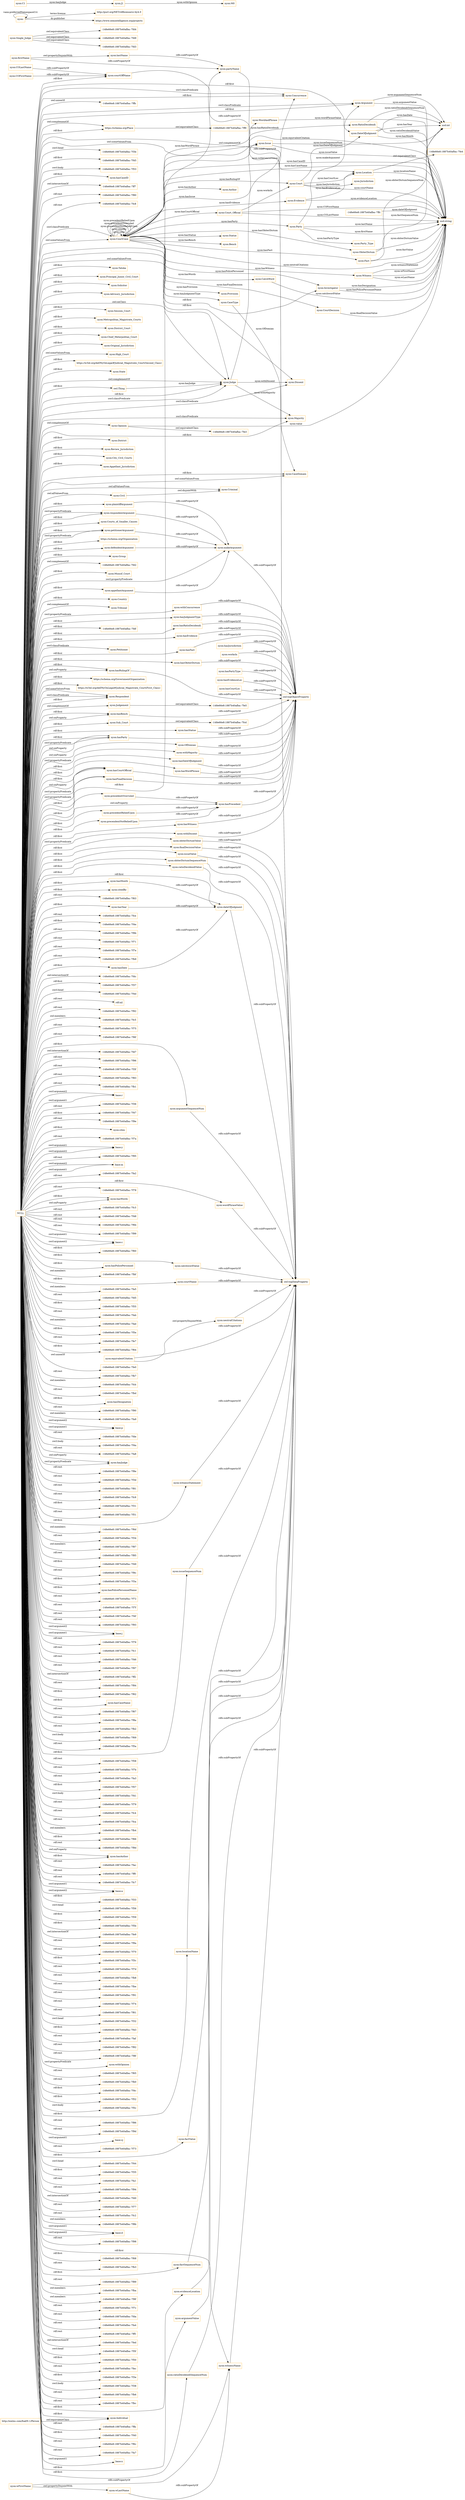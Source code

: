digraph ar2dtool_diagram { 
rankdir=LR;
size="1501"
node [shape = rectangle, color="orange"]; "nyon:Statue" "-148e66e8:1887b40afba:-7ffc" "nyon:Issue" "nyon:Bench" "nyon:Investigator" "nyon:Party" "-148e66e8:1887b40afba:-7fe3" "nyon:Fact" "nyon:Evidence" "https://schema.org/Place" "nyon:Provision" "nyon:Civil" "nyon:Taluka" "nyon:Principal_Junior_Civil_Court" "nyon:Solicitor" "nyon:Advisory_Jurisdiction" "nyon:DateOfJudgment" "nyon:Single_Judge" "nyon:Session_Court" "nyon:Metropolitan_Magistrate_Courts" "nyon:District_Court" "nyon:Chief_Meterpolitan_Court" "nyon:Original_Jurisdiction" "nyon:RatioDecidendi" "nyon:Court_Official" "nyon:ObiterDictum" "-148e66e8:1887b40afba:-7fe4" "http://xmlns.com/foaf/0.1/Person" "nyon:Court" "nyon:High_Court" "https://w3id.org/def/NyOnLegal#Judicial_Magistrate_Court(Second_Class)" "nyon:State" "nyon:Concurrence" "nyon:Witness" "nyon:CourtCase" "nyon:Location" "nyon:District" "nyon:Review_Jurisdiction" "nyon:City_Civil_Courts" "nyon:Appellant_Jurisdiction" "nyon:Individual" "-148e66e8:1887b40afba:-7fd4" "nyon:Opinion" "nyon:Judge" "nyon:Courts_of_Smaller_Causes" "nyon:Judgement" "nyon:Author" "nyon:Jurisdiction" "https://schema.org/Organization" "nyon:Criminal" "nyon:Group" "-148e66e8:1887b40afba:-7fd2" "nyon:Munsif_Court" "nyon:CaseType" "nyon:CatchWord" "nyon:Dissent" "nyon:Party_Type" "nyon:Country" "nyon:CourtDecision" "-148e66e8:1887b40afba:-7fd9" "nyon:Tribunal" "-148e66e8:1887b40afba:-7fcd" "-148e66e8:1887b40afba:-7ff9" "nyon:Majority" "-148e66e8:1887b40afba:-7fdf" "nyon:Argument" "nyon:Petitioner" "nyon:CaseDomain" "nyon:Sub_Court" "https://schema.org/GovernmentOrganization" "-148e66e8:1887b40afba:-7fd3" "https://w3id.org/def/NyOnLegal#Judicial_Magistrate_Court(First_Class)" "nyon:WordAndPhrase" "nyon:Respondent" "-148e66e8:1887b40afba:-7fe5" ; /*classes style*/
	"nyon:hasCourtOfficial" -> "owl:topObjectProperty" [ label = "rdfs:subPropertyOf" ];
	"nyon:catchwordValue" -> "owl:topDataProperty" [ label = "rdfs:subPropertyOf" ];
	"https://schema.org/Place" -> "-148e66e8:1887b40afba:-7ff9" [ label = "owl:equivalentClass" ];
	"nyon:defendentArgument" -> "nyon:makeArgument" [ label = "rdfs:subPropertyOf" ];
	"nyon:equivalentCitation" -> "nyon:neutralCitations" [ label = "owl:propertyDisjointWith" ];
	"nyon:equivalentCitation" -> "owl:topDataProperty" [ label = "rdfs:subPropertyOf" ];
	"nyon:COFirstName" -> "nyon:courtOffName" [ label = "rdfs:subPropertyOf" ];
	"nyon:locationName" -> "owl:topDataProperty" [ label = "rdfs:subPropertyOf" ];
	"nyon:hasFinalDecision" -> "owl:topObjectProperty" [ label = "rdfs:subPropertyOf" ];
	"nyon:hasJurisdiction" -> "owl:topObjectProperty" [ label = "rdfs:subPropertyOf" ];
	"nyon:obiterDictumValue" -> "owl:topDataProperty" [ label = "rdfs:subPropertyOf" ];
	"nyon:hasPrecedent" -> "owl:topObjectProperty" [ label = "rdfs:subPropertyOf" ];
	"nyon:precedentReliedUpon" -> "nyon:hasPrecedent" [ label = "rdfs:subPropertyOf" ];
	"nyon:" -> "http://purl.org/NET/rdflicense/cc-by4.0" [ label = "terms:license" ];
	"nyon:" -> "https://www.semintelligence.org/projects" [ label = "dc:publisher" ];
	"nyon:" -> "nyon:" [ label = "vann:preferredNamespaceUri" ];
	"nyon:makeArgument" -> "owl:topObjectProperty" [ label = "rdfs:subPropertyOf" ];
	"nyon:finalDecisionValue" -> "owl:topDataProperty" [ label = "rdfs:subPropertyOf" ];
	"nyon:hasWitness" -> "owl:topObjectProperty" [ label = "rdfs:subPropertyOf" ];
	"nyon:appellantArgument" -> "nyon:makeArgument" [ label = "rdfs:subPropertyOf" ];
	"nyon:issueSequenceNum" -> "owl:topDataProperty" [ label = "rdfs:subPropertyOf" ];
	"nyon:partyName" -> "owl:topDataProperty" [ label = "rdfs:subPropertyOf" ];
	"nyon:withDissent" -> "owl:topObjectProperty" [ label = "rdfs:subPropertyOf" ];
	"nyon:withConcurrence" -> "owl:topObjectProperty" [ label = "rdfs:subPropertyOf" ];
	"nyon:evidenceLocation" -> "owl:topDataProperty" [ label = "rdfs:subPropertyOf" ];
	"nyon:hasJudgmentType" -> "owl:topObjectProperty" [ label = "rdfs:subPropertyOf" ];
	"nyon:hasRatioDecidendi" -> "owl:topObjectProperty" [ label = "rdfs:subPropertyOf" ];
	"nyon:hasEvidence" -> "owl:topObjectProperty" [ label = "rdfs:subPropertyOf" ];
	"nyon:hasFact" -> "owl:topObjectProperty" [ label = "rdfs:subPropertyOf" ];
	"nyon:witnessName" -> "owl:topDataProperty" [ label = "rdfs:subPropertyOf" ];
	"nyon:lastName" -> "nyon:partyName" [ label = "rdfs:subPropertyOf" ];
	"nyon:issueValue" -> "owl:topDataProperty" [ label = "rdfs:subPropertyOf" ];
	"nyon:obiterDictumSequenceNum" -> "owl:topDataProperty" [ label = "rdfs:subPropertyOf" ];
	"nyon:worksIn" -> "owl:topObjectProperty" [ label = "rdfs:subPropertyOf" ];
	"nyon:respondentArgument" -> "nyon:makeArgument" [ label = "rdfs:subPropertyOf" ];
	"nyon:Single_Judge" -> "-148e66e8:1887b40afba:-7fd3" [ label = "owl:equivalentClass" ];
	"nyon:Single_Judge" -> "-148e66e8:1887b40afba:-7fd9" [ label = "owl:equivalentClass" ];
	"nyon:Single_Judge" -> "-148e66e8:1887b40afba:-7fd4" [ label = "owl:equivalentClass" ];
	"nyon:hasObiterDictum" -> "owl:topObjectProperty" [ label = "rdfs:subPropertyOf" ];
	"nyon:wLastName" -> "nyon:witnessName" [ label = "rdfs:subPropertyOf" ];
	"nyon:hasRulingOf" -> "owl:topObjectProperty" [ label = "rdfs:subPropertyOf" ];
	"nyon:hasPartyType" -> "owl:topObjectProperty" [ label = "rdfs:subPropertyOf" ];
	"nyon:hasDate" -> "nyon:dateOfJudgment" [ label = "rdfs:subPropertyOf" ];
	"nyon:argumentSequenceNum" -> "owl:topDataProperty" [ label = "rdfs:subPropertyOf" ];
	"nyon:neutralCitations" -> "owl:topDataProperty" [ label = "rdfs:subPropertyOf" ];
	"nyon:hasBench" -> "owl:topObjectProperty" [ label = "rdfs:subPropertyOf" ];
	"nyon:factValue" -> "owl:topDataProperty" [ label = "rdfs:subPropertyOf" ];
	"nyon:courtName" -> "owl:topDataProperty" [ label = "rdfs:subPropertyOf" ];
	"nyon:precendentNotReliedUpon" -> "nyon:hasPrecedent" [ label = "rdfs:subPropertyOf" ];
	"NULL" -> "nyon:citedBy" [ label = "rdf:first" ];
	"NULL" -> "-148e66e8:1887b40afba:-7f63" [ label = "rdf:rest" ];
	"NULL" -> "nyon:courtOffName" [ label = "rdf:first" ];
	"NULL" -> "nyon:hasMonth" [ label = "rdf:first" ];
	"NULL" -> "-148e66e8:1887b40afba:-7fce" [ label = "rdf:rest" ];
	"NULL" -> "nyon:Sub_Court" [ label = "rdf:first" ];
	"NULL" -> "-148e66e8:1887b40afba:-7f4e" [ label = "rdf:first" ];
	"NULL" -> "-148e66e8:1887b40afba:-7fd2" [ label = "owl:complementOf" ];
	"NULL" -> "nyon:City_Civil_Courts" [ label = "rdf:first" ];
	"NULL" -> "nyon:State" [ label = "rdf:first" ];
	"NULL" -> "nyon:issueValue" [ label = "rdf:first" ];
	"NULL" -> "-148e66e8:1887b40afba:-7f9b" [ label = "rdf:rest" ];
	"NULL" -> "-148e66e8:1887b40afba:-7f71" [ label = "rdf:rest" ];
	"NULL" -> "-148e66e8:1887b40afba:-7f7e" [ label = "rdf:rest" ];
	"NULL" -> "-148e66e8:1887b40afba:-7fb9" [ label = "rdf:rest" ];
	"NULL" -> "nyon:witnessStatement" [ label = "rdf:first" ];
	"NULL" -> "-148e66e8:1887b40afba:-7fdc" [ label = "owl:intersectionOf" ];
	"NULL" -> "-148e66e8:1887b40afba:-7f37" [ label = "rdf:first" ];
	"NULL" -> "-148e66e8:1887b40afba:-7f4d" [ label = "swrl:head" ];
	"NULL" -> "rdf:nil" [ label = "rdf:rest" ];
	"NULL" -> "nyon:witnessName" [ label = "rdf:first" ];
	"NULL" -> "nyon:partyName" [ label = "rdf:first" ];
	"NULL" -> "nyon:Argument" [ label = "swrl:classPredicate" ];
	"NULL" -> "-148e66e8:1887b40afba:-7f92" [ label = "rdf:rest" ];
	"NULL" -> "nyon:Courts_of_Smaller_Causes" [ label = "rdf:first" ];
	"NULL" -> "-148e66e8:1887b40afba:-7fc5" [ label = "owl:members" ];
	"NULL" -> "nyon:Individual" [ label = "rdf:first" ];
	"NULL" -> "-148e66e8:1887b40afba:-7f75" [ label = "rdf:rest" ];
	"NULL" -> "nyon:Judge" [ label = "rdf:first" ];
	"NULL" -> "-148e66e8:1887b40afba:-7f6f" [ label = "rdf:rest" ];
	"NULL" -> "nyon:Majority" [ label = "rdf:first" ];
	"NULL" -> "nyon:hasStatue" [ label = "rdf:first" ];
	"NULL" -> "-148e66e8:1887b40afba:-7fd7" [ label = "owl:intersectionOf" ];
	"NULL" -> "-148e66e8:1887b40afba:-7f96" [ label = "rdf:rest" ];
	"NULL" -> "-148e66e8:1887b40afba:-7f3f" [ label = "rdf:rest" ];
	"NULL" -> "-148e66e8:1887b40afba:-7f83" [ label = "rdf:rest" ];
	"NULL" -> "nyon:hasPrecedent" [ label = "owl:onProperty" ];
	"NULL" -> "nyon:argumentSequenceNum" [ label = "rdf:first" ];
	"NULL" -> "nyon:Review_Jurisdiction" [ label = "rdf:first" ];
	"NULL" -> "-148e66e8:1887b40afba:-7fb1" [ label = "rdf:rest" ];
	"NULL" -> "base:r" [ label = "swrl:argument2" ];
	"NULL" -> "nyon:issueSequenceNum" [ label = "rdf:first" ];
	"NULL" -> "-148e66e8:1887b40afba:-7f36" [ label = "rdf:rest" ];
	"NULL" -> "-148e66e8:1887b40afba:-7f47" [ label = "rdf:first" ];
	"NULL" -> "-148e66e8:1887b40afba:-7f9e" [ label = "rdf:rest" ];
	"NULL" -> "nyon:CourtCase" [ label = "owl:someValuesFrom" ];
	"NULL" -> "nyon:cites" [ label = "rdf:first" ];
	"NULL" -> "nyon:Session_Court" [ label = "rdf:first" ];
	"NULL" -> "nyon:CaseDomain" [ label = "owl:someValuesFrom" ];
	"NULL" -> "-148e66e8:1887b40afba:-7f7a" [ label = "rdf:rest" ];
	"NULL" -> "base:y" [ label = "swrl:argument1" ];
	"NULL" -> "-148e66e8:1887b40afba:-7f95" [ label = "rdf:rest" ];
	"NULL" -> "base:m" [ label = "swrl:argument2" ];
	"NULL" -> "-148e66e8:1887b40afba:-7fa2" [ label = "rdf:rest" ];
	"NULL" -> "nyon:CaseDomain" [ label = "rdf:first" ];
	"NULL" -> "nyon:evidenceLocation" [ label = "rdf:first" ];
	"NULL" -> "-148e66e8:1887b40afba:-7f78" [ label = "rdf:rest" ];
	"NULL" -> "nyon:Taluka" [ label = "rdf:first" ];
	"NULL" -> "nyon:hasWords" [ label = "owl:onProperty" ];
	"NULL" -> "-148e66e8:1887b40afba:-7fc3" [ label = "rdf:rest" ];
	"NULL" -> "nyon:respondentArgument" [ label = "rdf:first" ];
	"NULL" -> "nyon:catchwordValue" [ label = "rdf:first" ];
	"NULL" -> "-148e66e8:1887b40afba:-7f48" [ label = "rdf:rest" ];
	"NULL" -> "-148e66e8:1887b40afba:-7f6b" [ label = "rdf:rest" ];
	"NULL" -> "-148e66e8:1887b40afba:-7f99" [ label = "rdf:rest" ];
	"NULL" -> "base:c" [ label = "swrl:argument2" ];
	"NULL" -> "nyon:factSequenceNum" [ label = "rdf:first" ];
	"NULL" -> "-148e66e8:1887b40afba:-7f60" [ label = "rdf:first" ];
	"NULL" -> "nyon:hasCourtOfficial" [ label = "owl:onProperty" ];
	"NULL" -> "nyon:hasParty" [ label = "owl:onProperty" ];
	"NULL" -> "nyon:hasPolicePersonnel" [ label = "rdf:first" ];
	"NULL" -> "nyon:Munsif_Court" [ label = "rdf:first" ];
	"NULL" -> "-148e66e8:1887b40afba:-7fbf" [ label = "owl:members" ];
	"NULL" -> "nyon:Judge" [ label = "swrl:classPredicate" ];
	"NULL" -> "nyon:locationName" [ label = "rdf:first" ];
	"NULL" -> "nyon:argumentValue" [ label = "rdf:first" ];
	"NULL" -> "-148e66e8:1887b40afba:-7fa5" [ label = "owl:members" ];
	"NULL" -> "nyon:Petitioner" [ label = "swrl:classPredicate" ];
	"NULL" -> "-148e66e8:1887b40afba:-7fd5" [ label = "rdf:rest" ];
	"NULL" -> "nyon:appellantArgument" [ label = "rdf:first" ];
	"NULL" -> "-148e66e8:1887b40afba:-7f55" [ label = "rdf:first" ];
	"NULL" -> "nyon:withDissent" [ label = "swrl:propertyPredicate" ];
	"NULL" -> "nyon:hasRulingOf" [ label = "owl:onProperty" ];
	"NULL" -> "nyon:Civil" [ label = "owl:allValuesFrom" ];
	"NULL" -> "-148e66e8:1887b40afba:-7fab" [ label = "rdf:rest" ];
	"NULL" -> "nyon:Respondent" [ label = "rdf:first" ];
	"NULL" -> "nyon:Original_Jurisdiction" [ label = "rdf:first" ];
	"NULL" -> "-148e66e8:1887b40afba:-7fad" [ label = "owl:members" ];
	"NULL" -> "-148e66e8:1887b40afba:-7f5e" [ label = "rdf:first" ];
	"NULL" -> "nyon:Investigator" [ label = "rdf:first" ];
	"NULL" -> "nyon:ratioDecidendiSequenceNum" [ label = "rdf:first" ];
	"NULL" -> "-148e66e8:1887b40afba:-7fe7" [ label = "rdf:rest" ];
	"NULL" -> "-148e66e8:1887b40afba:-7f64" [ label = "rdf:first" ];
	"NULL" -> "nyon:OfDomian" [ label = "owl:onProperty" ];
	"NULL" -> "-148e66e8:1887b40afba:-7fe0" [ label = "owl:unionOf" ];
	"NULL" -> "nyon:hasEvidence" [ label = "rdf:first" ];
	"NULL" -> "https://schema.org/Organization" [ label = "rdf:first" ];
	"NULL" -> "-148e66e8:1887b40afba:-7fb7" [ label = "rdf:rest" ];
	"NULL" -> "https://schema.org/GovernmentOrganization" [ label = "rdf:first" ];
	"NULL" -> "nyon:hasWords" [ label = "rdf:first" ];
	"NULL" -> "-148e66e8:1887b40afba:-7fcb" [ label = "owl:members" ];
	"NULL" -> "-148e66e8:1887b40afba:-7fbd" [ label = "rdf:rest" ];
	"NULL" -> "nyon:hasDesignation" [ label = "rdf:first" ];
	"NULL" -> "nyon:hasFinalDecision" [ label = "rdf:first" ];
	"NULL" -> "-148e66e8:1887b40afba:-7f90" [ label = "rdf:rest" ];
	"NULL" -> "-148e66e8:1887b40afba:-7fa9" [ label = "owl:members" ];
	"NULL" -> "nyon:Issue" [ label = "owl:someValuesFrom" ];
	"NULL" -> "nyon:hasFact" [ label = "rdf:first" ];
	"NULL" -> "base:p" [ label = "swrl:argument2" ];
	"NULL" -> "-148e66e8:1887b40afba:-7fde" [ label = "rdf:rest" ];
	"NULL" -> "-148e66e8:1887b40afba:-7f4a" [ label = "swrl:body" ];
	"NULL" -> "-148e66e8:1887b40afba:-7fa8" [ label = "rdf:rest" ];
	"NULL" -> "base:y" [ label = "swrl:argument2" ];
	"NULL" -> "nyon:hasJudge" [ label = "owl:onProperty" ];
	"NULL" -> "nyon:withMajority" [ label = "swrl:propertyPredicate" ];
	"NULL" -> "https://w3id.org/def/NyOnLegal#Judicial_Magistrate_Court(First_Class)" [ label = "rdf:first" ];
	"NULL" -> "-148e66e8:1887b40afba:-7f8e" [ label = "rdf:rest" ];
	"NULL" -> "-148e66e8:1887b40afba:-7f3d" [ label = "rdf:rest" ];
	"NULL" -> "nyon:finalDecisionValue" [ label = "rdf:first" ];
	"NULL" -> "-148e66e8:1887b40afba:-7f81" [ label = "rdf:rest" ];
	"NULL" -> "nyon:Dissent" [ label = "swrl:classPredicate" ];
	"NULL" -> "-148e66e8:1887b40afba:-7fc9" [ label = "rdf:rest" ];
	"NULL" -> "nyon:Principal_Junior_Civil_Court" [ label = "rdf:first" ];
	"NULL" -> "-148e66e8:1887b40afba:-7f31" [ label = "rdf:first" ];
	"NULL" -> "nyon:withConcurrence" [ label = "swrl:propertyPredicate" ];
	"NULL" -> "nyon:Advisory_Jurisdiction" [ label = "rdf:first" ];
	"NULL" -> "nyon:Judge" [ label = "owl:someValuesFrom" ];
	"NULL" -> "nyon:Group" [ label = "rdf:first" ];
	"NULL" -> "-148e66e8:1887b40afba:-7f51" [ label = "rdf:rest" ];
	"NULL" -> "nyon:hasDateOfJudgment" [ label = "rdf:first" ];
	"NULL" -> "nyon:obiterDictumSequenceNum" [ label = "rdf:first" ];
	"NULL" -> "-148e66e8:1887b40afba:-7f6d" [ label = "owl:members" ];
	"NULL" -> "-148e66e8:1887b40afba:-7f34" [ label = "rdf:rest" ];
	"NULL" -> "nyon:High_Court" [ label = "owl:someValuesFrom" ];
	"NULL" -> "-148e66e8:1887b40afba:-7f87" [ label = "owl:members" ];
	"NULL" -> "-148e66e8:1887b40afba:-7f85" [ label = "rdf:rest" ];
	"NULL" -> "-148e66e8:1887b40afba:-7f49" [ label = "rdf:first" ];
	"NULL" -> "-148e66e8:1887b40afba:-7f9c" [ label = "rdf:rest" ];
	"NULL" -> "nyon:hasCourtOfficial" [ label = "swrl:propertyPredicate" ];
	"NULL" -> "-148e66e8:1887b40afba:-7f3a" [ label = "rdf:first" ];
	"NULL" -> "nyon:hasPolicePersonnelName" [ label = "rdf:first" ];
	"NULL" -> "-148e66e8:1887b40afba:-7f72" [ label = "rdf:rest" ];
	"NULL" -> "-148e66e8:1887b40afba:-7f7f" [ label = "rdf:rest" ];
	"NULL" -> "nyon:hasRulingOf" [ label = "rdf:first" ];
	"NULL" -> "nyon:Appellant_Jurisdiction" [ label = "rdf:first" ];
	"NULL" -> "-148e66e8:1887b40afba:-7f4f" [ label = "rdf:rest" ];
	"NULL" -> "-148e66e8:1887b40afba:-7f93" [ label = "rdf:rest" ];
	"NULL" -> "base:j" [ label = "swrl:argument1" ];
	"NULL" -> "-148e66e8:1887b40afba:-7f76" [ label = "rdf:rest" ];
	"NULL" -> "nyon:courtName" [ label = "rdf:first" ];
	"NULL" -> "-148e66e8:1887b40afba:-7fc1" [ label = "rdf:rest" ];
	"NULL" -> "nyon:obiterDictumValue" [ label = "rdf:first" ];
	"NULL" -> "-148e66e8:1887b40afba:-7f46" [ label = "rdf:rest" ];
	"NULL" -> "-148e66e8:1887b40afba:-7f97" [ label = "rdf:rest" ];
	"NULL" -> "-148e66e8:1887b40afba:-7ff2" [ label = "owl:intersectionOf" ];
	"NULL" -> "-148e66e8:1887b40afba:-7f84" [ label = "rdf:rest" ];
	"NULL" -> "-148e66e8:1887b40afba:-7f62" [ label = "rdf:first" ];
	"NULL" -> "nyon:precendentNotReliedUpon" [ label = "rdf:first" ];
	"NULL" -> "nyon:hasCaseName" [ label = "rdf:first" ];
	"NULL" -> "-148e66e8:1887b40afba:-7f67" [ label = "rdf:rest" ];
	"NULL" -> "-148e66e8:1887b40afba:-7f8a" [ label = "rdf:rest" ];
	"NULL" -> "-148e66e8:1887b40afba:-7fb2" [ label = "rdf:rest" ];
	"NULL" -> "-148e66e8:1887b40afba:-7f69" [ label = "swrl:body" ];
	"NULL" -> "-148e66e8:1887b40afba:-7f5a" [ label = "rdf:rest" ];
	"NULL" -> "nyon:hasFinalDecision" [ label = "swrl:propertyPredicate" ];
	"NULL" -> "nyon:factValue" [ label = "rdf:first" ];
	"NULL" -> "owl:Thing" [ label = "rdf:first" ];
	"NULL" -> "base:r" [ label = "swrl:argument1" ];
	"NULL" -> "nyon:precedentReliedUpon" [ label = "rdf:first" ];
	"NULL" -> "-148e66e8:1887b40afba:-7f58" [ label = "rdf:rest" ];
	"NULL" -> "-148e66e8:1887b40afba:-7f7b" [ label = "rdf:rest" ];
	"NULL" -> "-148e66e8:1887b40afba:-7fa3" [ label = "rdf:rest" ];
	"NULL" -> "-148e66e8:1887b40afba:-7f57" [ label = "rdf:first" ];
	"NULL" -> "-148e66e8:1887b40afba:-7f41" [ label = "swrl:body" ];
	"NULL" -> "-148e66e8:1887b40afba:-7f79" [ label = "rdf:rest" ];
	"NULL" -> "-148e66e8:1887b40afba:-7fc4" [ label = "rdf:rest" ];
	"NULL" -> "-148e66e8:1887b40afba:-7fca" [ label = "rdf:rest" ];
	"NULL" -> "https://schema.org/Place" [ label = "owl:complementOf" ];
	"NULL" -> "-148e66e8:1887b40afba:-7fb4" [ label = "owl:members" ];
	"NULL" -> "nyon:makeArgument" [ label = "swrl:propertyPredicate" ];
	"NULL" -> "-148e66e8:1887b40afba:-7f66" [ label = "rdf:first" ];
	"NULL" -> "nyon:Judgement" [ label = "owl:complementOf" ];
	"NULL" -> "nyon:hasCourtOfficial" [ label = "rdf:first" ];
	"NULL" -> "nyon:hasWitness" [ label = "rdf:first" ];
	"NULL" -> "https://schema.org/Place" [ label = "rdf:first" ];
	"NULL" -> "-148e66e8:1887b40afba:-7f8d" [ label = "rdf:rest" ];
	"NULL" -> "nyon:hasParty" [ label = "rdf:first" ];
	"NULL" -> "base:c" [ label = "swrl:argument1" ];
	"NULL" -> "base:j" [ label = "swrl:argument2" ];
	"NULL" -> "nyon:hasAuthor" [ label = "rdf:first" ];
	"NULL" -> "nyon:hasBench" [ label = "owl:onProperty" ];
	"NULL" -> "-148e66e8:1887b40afba:-7fac" [ label = "rdf:rest" ];
	"NULL" -> "-148e66e8:1887b40afba:-7ff0" [ label = "rdf:rest" ];
	"NULL" -> "nyon:hasBench" [ label = "rdf:first" ];
	"NULL" -> "-148e66e8:1887b40afba:-7fc7" [ label = "rdf:rest" ];
	"NULL" -> "base:a" [ label = "swrl:argument2" ];
	"NULL" -> "-148e66e8:1887b40afba:-7f33" [ label = "rdf:first" ];
	"NULL" -> "nyon:dateOfJudgment" [ label = "rdf:first" ];
	"NULL" -> "-148e66e8:1887b40afba:-7f56" [ label = "swrl:head" ];
	"NULL" -> "nyon:CourtCase" [ label = "swrl:classPredicate" ];
	"NULL" -> "-148e66e8:1887b40afba:-7f59" [ label = "rdf:first" ];
	"NULL" -> "nyon:Opinion" [ label = "owl:complementOf" ];
	"NULL" -> "-148e66e8:1887b40afba:-7f5b" [ label = "rdf:first" ];
	"NULL" -> "-148e66e8:1887b40afba:-7fe9" [ label = "owl:intersectionOf" ];
	"NULL" -> "-148e66e8:1887b40afba:-7f9a" [ label = "rdf:rest" ];
	"NULL" -> "-148e66e8:1887b40afba:-7f70" [ label = "rdf:rest" ];
	"NULL" -> "-148e66e8:1887b40afba:-7f3c" [ label = "rdf:first" ];
	"NULL" -> "-148e66e8:1887b40afba:-7f7d" [ label = "rdf:rest" ];
	"NULL" -> "nyon:Judge" [ label = "owl:onClass" ];
	"NULL" -> "-148e66e8:1887b40afba:-7fb8" [ label = "rdf:rest" ];
	"NULL" -> "nyon:Respondent" [ label = "owl:someValuesFrom" ];
	"NULL" -> "-148e66e8:1887b40afba:-7fbe" [ label = "rdf:rest" ];
	"NULL" -> "-148e66e8:1887b40afba:-7f91" [ label = "rdf:rest" ];
	"NULL" -> "-148e66e8:1887b40afba:-7fdf" [ label = "rdf:first" ];
	"NULL" -> "nyon:hasAuthor" [ label = "owl:onProperty" ];
	"NULL" -> "nyon:defendentArgument" [ label = "rdf:first" ];
	"NULL" -> "-148e66e8:1887b40afba:-7f74" [ label = "rdf:rest" ];
	"NULL" -> "-148e66e8:1887b40afba:-7f61" [ label = "rdf:rest" ];
	"NULL" -> "-148e66e8:1887b40afba:-7f32" [ label = "swrl:head" ];
	"NULL" -> "nyon:hasParty" [ label = "swrl:propertyPredicate" ];
	"NULL" -> "-148e66e8:1887b40afba:-7f43" [ label = "rdf:first" ];
	"NULL" -> "-148e66e8:1887b40afba:-7faf" [ label = "rdf:rest" ];
	"NULL" -> "nyon:DateOfJudgment" [ label = "rdf:first" ];
	"NULL" -> "nyon:hasDate" [ label = "rdf:first" ];
	"NULL" -> "-148e66e8:1887b40afba:-7f82" [ label = "rdf:rest" ];
	"NULL" -> "-148e66e8:1887b40afba:-7f8f" [ label = "rdf:rest" ];
	"NULL" -> "nyon:withOpinion" [ label = "swrl:propertyPredicate" ];
	"NULL" -> "nyon:Chief_Meterpolitan_Court" [ label = "rdf:first" ];
	"NULL" -> "-148e66e8:1887b40afba:-7f65" [ label = "rdf:rest" ];
	"NULL" -> "-148e66e8:1887b40afba:-7fb0" [ label = "rdf:rest" ];
	"NULL" -> "-148e66e8:1887b40afba:-7f4c" [ label = "rdf:first" ];
	"NULL" -> "nyon:Respondent" [ label = "swrl:classPredicate" ];
	"NULL" -> "nyon:Solicitor" [ label = "rdf:first" ];
	"NULL" -> "-148e66e8:1887b40afba:-7f52" [ label = "rdf:first" ];
	"NULL" -> "-148e66e8:1887b40afba:-7f5c" [ label = "swrl:body" ];
	"NULL" -> "nyon:ratioDecidendiValue" [ label = "rdf:first" ];
	"NULL" -> "-148e66e8:1887b40afba:-7f86" [ label = "rdf:rest" ];
	"NULL" -> "nyon:District" [ label = "rdf:first" ];
	"NULL" -> "-148e66e8:1887b40afba:-7f9d" [ label = "rdf:rest" ];
	"NULL" -> "nyon:hasJudgmentType" [ label = "rdf:first" ];
	"NULL" -> "base:cj" [ label = "swrl:argument1" ];
	"NULL" -> "-148e66e8:1887b40afba:-7f73" [ label = "rdf:rest" ];
	"NULL" -> "nyon:petitionerArgument" [ label = "swrl:propertyPredicate" ];
	"NULL" -> "-148e66e8:1887b40afba:-7f44" [ label = "swrl:head" ];
	"NULL" -> "nyon:wordPhraseValue" [ label = "rdf:first" ];
	"NULL" -> "-148e66e8:1887b40afba:-7f35" [ label = "rdf:first" ];
	"NULL" -> "nyon:precedentOverruled" [ label = "rdf:first" ];
	"NULL" -> "nyon:petitionerArgument" [ label = "rdf:first" ];
	"NULL" -> "nyon:Argument" [ label = "rdf:first" ];
	"NULL" -> "-148e66e8:1887b40afba:-7fa1" [ label = "rdf:rest" ];
	"NULL" -> "-148e66e8:1887b40afba:-7f94" [ label = "rdf:rest" ];
	"NULL" -> "-148e66e8:1887b40afba:-7fd0" [ label = "owl:intersectionOf" ];
	"NULL" -> "-148e66e8:1887b40afba:-7f77" [ label = "rdf:rest" ];
	"NULL" -> "-148e66e8:1887b40afba:-7fc2" [ label = "rdf:rest" ];
	"NULL" -> "https://w3id.org/def/NyOnLegal#Judicial_Magistrate_Court(Second_Class)" [ label = "rdf:first" ];
	"NULL" -> "-148e66e8:1887b40afba:-7f8b" [ label = "owl:members" ];
	"NULL" -> "base:d" [ label = "swrl:argument1" ];
	"NULL" -> "nyon:Country" [ label = "rdf:first" ];
	"NULL" -> "-148e66e8:1887b40afba:-7f98" [ label = "rdf:rest" ];
	"NULL" -> "base:d" [ label = "swrl:argument2" ];
	"NULL" -> "nyon:hasRatioDecidendi" [ label = "rdf:first" ];
	"NULL" -> "nyon:hasObiterDictum" [ label = "rdf:first" ];
	"NULL" -> "nyon:hasWordPhrase" [ label = "rdf:first" ];
	"NULL" -> "nyon:Majority" [ label = "swrl:classPredicate" ];
	"NULL" -> "-148e66e8:1887b40afba:-7f68" [ label = "rdf:first" ];
	"NULL" -> "nyon:Metropolitan_Magistrate_Courts" [ label = "rdf:first" ];
	"NULL" -> "-148e66e8:1887b40afba:-7fb3" [ label = "rdf:rest" ];
	"NULL" -> "nyon:plaintiffArgument" [ label = "rdf:first" ];
	"NULL" -> "-148e66e8:1887b40afba:-7f89" [ label = "rdf:rest" ];
	"NULL" -> "nyon:respondentArgument" [ label = "swrl:propertyPredicate" ];
	"NULL" -> "-148e66e8:1887b40afba:-7fba" [ label = "owl:members" ];
	"NULL" -> "base:a" [ label = "swrl:argument1" ];
	"NULL" -> "-148e66e8:1887b40afba:-7f9f" [ label = "owl:members" ];
	"NULL" -> "-148e66e8:1887b40afba:-7f7c" [ label = "rdf:rest" ];
	"NULL" -> "-148e66e8:1887b40afba:-7fda" [ label = "rdf:rest" ];
	"NULL" -> "-148e66e8:1887b40afba:-7fa4" [ label = "rdf:rest" ];
	"NULL" -> "-148e66e8:1887b40afba:-7ff5" [ label = "rdf:rest" ];
	"NULL" -> "nyon:hasJudge" [ label = "swrl:propertyPredicate" ];
	"NULL" -> "base:p" [ label = "swrl:argument1" ];
	"NULL" -> "nyon:Concurrence" [ label = "swrl:classPredicate" ];
	"NULL" -> "-148e66e8:1887b40afba:-7fed" [ label = "owl:intersectionOf" ];
	"NULL" -> "-148e66e8:1887b40afba:-7f5f" [ label = "swrl:head" ];
	"NULL" -> "-148e66e8:1887b40afba:-7f50" [ label = "rdf:first" ];
	"NULL" -> "-148e66e8:1887b40afba:-7fec" [ label = "rdf:rest" ];
	"NULL" -> "-148e66e8:1887b40afba:-7f3e" [ label = "rdf:first" ];
	"NULL" -> "-148e66e8:1887b40afba:-7f38" [ label = "swrl:body" ];
	"NULL" -> "-148e66e8:1887b40afba:-7fb6" [ label = "rdf:rest" ];
	"NULL" -> "nyon:Concurrence" [ label = "rdf:first" ];
	"NULL" -> "base:m" [ label = "swrl:argument1" ];
	"NULL" -> "-148e66e8:1887b40afba:-7fbc" [ label = "rdf:rest" ];
	"NULL" -> "nyon:Tribunal" [ label = "owl:complementOf" ];
	"NULL" -> "nyon:hasYear" [ label = "rdf:first" ];
	"NULL" -> "-148e66e8:1887b40afba:-7ffa" [ label = "rdf:rest" ];
	"NULL" -> "nyon:Location" [ label = "owl:complementOf" ];
	"NULL" -> "-148e66e8:1887b40afba:-7f40" [ label = "rdf:first" ];
	"NULL" -> "-148e66e8:1887b40afba:-7f6c" [ label = "rdf:rest" ];
	"NULL" -> "-148e66e8:1887b40afba:-7fa7" [ label = "rdf:rest" ];
	"NULL" -> "nyon:District_Court" [ label = "rdf:first" ];
	"NULL" -> "base:x" [ label = "swrl:argument1" ];
	"NULL" -> "-148e66e8:1887b40afba:-7ffb" [ label = "owl:unionOf" ];
	"NULL" -> "-148e66e8:1887b40afba:-7f3b" [ label = "swrl:head" ];
	"NULL" -> "nyon:Dissent" [ label = "rdf:first" ];
	"NULL" -> "-148e66e8:1887b40afba:-7f45" [ label = "rdf:first" ];
	"NULL" -> "-148e66e8:1887b40afba:-7f53" [ label = "swrl:body" ];
	"NULL" -> "nyon:hasCaseID" [ label = "rdf:first" ];
	"NULL" -> "nyon:Judge" [ label = "owl:complementOf" ];
	"NULL" -> "nyon:Criminal" [ label = "owl:allValuesFrom" ];
	"NULL" -> "-148e66e8:1887b40afba:-7ff7" [ label = "owl:intersectionOf" ];
	"NULL" -> "-148e66e8:1887b40afba:-7f80" [ label = "rdf:rest" ];
	"NULL" -> "-148e66e8:1887b40afba:-7fc8" [ label = "rdf:rest" ];
	"nyon:Sub_Court" -> "-148e66e8:1887b40afba:-7fcd" [ label = "owl:equivalentClass" ];
	"nyon:Civil" -> "nyon:Criminal" [ label = "owl:disjointWith" ];
	"nyon:plaintiffArgument" -> "nyon:makeArgument" [ label = "rdfs:subPropertyOf" ];
	"nyon:hasYear" -> "nyon:dateOfJudgment" [ label = "rdfs:subPropertyOf" ];
	"nyon:hasEvidenceLoc" -> "owl:topObjectProperty" [ label = "rdfs:subPropertyOf" ];
	"nyon:witnessStatement" -> "owl:topDataProperty" [ label = "rdfs:subPropertyOf" ];
	"nyon:wFirstName" -> "nyon:wLastName" [ label = "owl:propertyDisjointWith" ];
	"nyon:wFirstName" -> "nyon:witnessName" [ label = "rdfs:subPropertyOf" ];
	"nyon:factSequenceNum" -> "owl:topDataProperty" [ label = "rdfs:subPropertyOf" ];
	"nyon:J1" -> "nyon:M0" [ label = "nyon:withOpinion" ];
	"nyon:Location" -> "-148e66e8:1887b40afba:-7fe4" [ label = "owl:equivalentClass" ];
	"nyon:precedentOverruled" -> "nyon:hasPrecedent" [ label = "rdfs:subPropertyOf" ];
	"nyon:petitionerArgument" -> "nyon:makeArgument" [ label = "rdfs:subPropertyOf" ];
	"nyon:firstName" -> "nyon:lastName" [ label = "owl:propertyDisjointWith" ];
	"nyon:firstName" -> "nyon:partyName" [ label = "rdfs:subPropertyOf" ];
	"nyon:hasCourtLoc" -> "owl:topObjectProperty" [ label = "rdfs:subPropertyOf" ];
	"nyon:hasDateOfJudgment" -> "owl:topObjectProperty" [ label = "rdfs:subPropertyOf" ];
	"nyon:dateOfJudgment" -> "owl:topDataProperty" [ label = "rdfs:subPropertyOf" ];
	"http://xmlns.com/foaf/0.1/Person" -> "nyon:Individual" [ label = "owl:equivalentClass" ];
	"nyon:wordPhraseValue" -> "owl:topDataProperty" [ label = "rdfs:subPropertyOf" ];
	"nyon:hasMonth" -> "nyon:dateOfJudgment" [ label = "rdfs:subPropertyOf" ];
	"nyon:withMajority" -> "owl:topObjectProperty" [ label = "rdfs:subPropertyOf" ];
	"nyon:C1" -> "nyon:J1" [ label = "nyon:hasJudge" ];
	"nyon:argumentValue" -> "owl:topDataProperty" [ label = "rdfs:subPropertyOf" ];
	"nyon:OfDomian" -> "owl:topObjectProperty" [ label = "rdfs:subPropertyOf" ];
	"nyon:Judgement" -> "-148e66e8:1887b40afba:-7fe5" [ label = "owl:equivalentClass" ];
	"nyon:courtOffName" -> "owl:topDataProperty" [ label = "rdfs:subPropertyOf" ];
	"nyon:ratioDecidendiValue" -> "owl:topDataProperty" [ label = "rdfs:subPropertyOf" ];
	"nyon:Opinion" -> "-148e66e8:1887b40afba:-7fe3" [ label = "owl:equivalentClass" ];
	"nyon:ratioDecidendiSequenceNum" -> "owl:topDataProperty" [ label = "rdfs:subPropertyOf" ];
	"nyon:COLastName" -> "nyon:courtOffName" [ label = "rdfs:subPropertyOf" ];
	"nyon:hasWordPhrase" -> "owl:topObjectProperty" [ label = "rdfs:subPropertyOf" ];
	"nyon:hasStatue" -> "owl:topObjectProperty" [ label = "rdfs:subPropertyOf" ];
	"nyon:hasParty" -> "owl:topObjectProperty" [ label = "rdfs:subPropertyOf" ];
	"nyon:Court" -> "xsd:string" [ label = "nyon:courtName" ];
	"nyon:Court" -> "nyon:Jurisdiction" [ label = "nyon:hasJurisdiction" ];
	"nyon:WordAndPhrase" -> "xsd:string" [ label = "nyon:wordPhraseValue" ];
	"nyon:Judge" -> "nyon:Dissent" [ label = "nyon:withDissent" ];
	"nyon:CourtCase" -> "nyon:Bench" [ label = "nyon:hasBench" ];
	"nyon:CourtCase" -> "nyon:Statue" [ label = "nyon:hasStatue" ];
	"nyon:CatchWord" -> "xsd:string" [ label = "nyon:catchwordValue" ];
	"nyon:Location" -> "xsd:string" [ label = "nyon:locationName" ];
	"nyon:CourtCase" -> "xsd:string" [ label = "nyon:equivalentCitation" ];
	"nyon:CourtCase" -> "nyon:CourtCase" [ label = "nyon:cites" ];
	"nyon:CourtCase" -> "nyon:Investigator" [ label = "nyon:hasPolicePersonnel" ];
	"nyon:CourtCase" -> "nyon:Witness" [ label = "nyon:hasWitness" ];
	"nyon:CourtDecision" -> "xsd:string" [ label = "nyon:finalDecisionValue" ];
	"nyon:DateOfJudgment" -> "xsd:int" [ label = "nyon:hasDate" ];
	"nyon:Opinion" -> "xsd:string" [ label = "nyon:value" ];
	"nyon:Party" -> "xsd:string" [ label = "nyon:firstName" ];
	"nyon:Argument" -> "xsd:string" [ label = "nyon:argumentValue" ];
	"nyon:Party" -> "nyon:Argument" [ label = "nyon:makeArgument" ];
	"nyon:CaseType" -> "nyon:CaseDomain" [ label = "nyon:OfDomian" ];
	"nyon:CourtCase" -> "nyon:CourtCase" [ label = "nyon:citedBy" ];
	"nyon:Fact" -> "xsd:string" [ label = "nyon:factValue" ];
	"nyon:CourtCase" -> "nyon:CaseType" [ label = "nyon:hasJudgmentType" ];
	"nyon:Judge" -> "nyon:Majority" [ label = "nyon:withMajority" ];
	"nyon:Evidence" -> "nyon:Location" [ label = "nyon:hasEvidenceLoc" ];
	"nyon:CourtCase" -> "nyon:CatchWord" [ label = "nyon:hasWords" ];
	"nyon:Investigator" -> "xsd:string" [ label = "nyon:hasDesignation" ];
	"nyon:RatioDecidendi" -> "xsd:int" [ label = "nyon:ratioDecidendiSequenceNum" ];
	"nyon:Fact" -> "xsd:int" [ label = "nyon:factSequenceNum" ];
	"nyon:CourtCase" -> "nyon:Issue" [ label = "nyon:hasIssue" ];
	"nyon:CourtCase" -> "xsd:string" [ label = "nyon:hasCaseID" ];
	"nyon:Court_Official" -> "xsd:string" [ label = "nyon:COFirstName" ];
	"nyon:CourtCase" -> "nyon:CourtCase" [ label = "nyon:precendentNotReliedUpon" ];
	"nyon:Issue" -> "xsd:string" [ label = "nyon:issueValue" ];
	"nyon:Court" -> "nyon:DateOfJudgment" [ label = "nyon:hasDateOfJudgment" ];
	"nyon:Court_Official" -> "xsd:string" [ label = "nyon:COLastName" ];
	"nyon:RatioDecidendi" -> "xsd:string" [ label = "nyon:ratioDecidendiValue" ];
	"nyon:Party" -> "xsd:string" [ label = "nyon:lastName" ];
	"nyon:Witness" -> "xsd:string" [ label = "nyon:wFirstName" ];
	"nyon:CourtCase" -> "nyon:Author" [ label = "nyon:hasAuthor" ];
	"nyon:CourtCase" -> "nyon:Court_Official" [ label = "nyon:hasCourtOfficial" ];
	"nyon:Evidence" -> "xsd:string" [ label = "nyon:evidenceLocation" ];
	"nyon:DateOfJudgment" -> "xsd:int" [ label = "nyon:hasYear" ];
	"nyon:CourtCase" -> "nyon:CourtCase" [ label = "nyon:precedentOverruled" ];
	"nyon:CourtCase" -> "nyon:Fact" [ label = "nyon:hasFact" ];
	"nyon:CourtCase" -> "nyon:CourtCase" [ label = "nyon:precedentReliedUpon" ];
	"nyon:ObiterDictum" -> "xsd:int" [ label = "nyon:obiterDictumSequenceNum" ];
	"nyon:Argument" -> "xsd:int" [ label = "nyon:argumentSequenceNum" ];
	"nyon:Judge" -> "nyon:Concurrence" [ label = "nyon:withConcurrence" ];
	"nyon:CourtCase" -> "nyon:Court" [ label = "nyon:hasRulingOf" ];
	"nyon:Court" -> "nyon:Location" [ label = "nyon:hasCourtLoc" ];
	"nyon:Witness" -> "xsd:string" [ label = "nyon:wLastName" ];
	"nyon:CourtCase" -> "xsd:string" [ label = "nyon:hasCaseName" ];
	"nyon:Investigator" -> "xsd:string" [ label = "nyon:hasPolicePersonnelName" ];
	"nyon:CourtCase" -> "nyon:CourtDecision" [ label = "nyon:hasFinalDecision" ];
	"nyon:CourtCase" -> "nyon:ObiterDictum" [ label = "nyon:hasObiterDictum" ];
	"nyon:Court_Official" -> "nyon:Court" [ label = "nyon:worksIn" ];
	"owl:Thing" -> "nyon:Judge" [ label = "nyon:hasJudge" ];
	"nyon:CourtCase" -> "nyon:Provision" [ label = "nyon:hasProvision" ];
	"nyon:CourtCase" -> "nyon:RatioDecidendi" [ label = "nyon:hasRatioDecidendi" ];
	"nyon:Issue" -> "xsd:int" [ label = "nyon:issueSequenceNum" ];
	"nyon:Witness" -> "xsd:string" [ label = "nyon:witnessStatement" ];
	"nyon:CourtCase" -> "nyon:Party" [ label = "nyon:hasParty" ];
	"-148e66e8:1887b40afba:-7ffc" -> "xsd:string" [ label = "nyon:dateOfJudgment" ];
	"nyon:CourtCase" -> "nyon:WordAndPhrase" [ label = "nyon:hasWordPhrase" ];
	"nyon:CourtCase" -> "xsd:string" [ label = "nyon:neutralCitations" ];
	"nyon:Party" -> "nyon:Party_Type" [ label = "nyon:hasPartyType" ];
	"nyon:ObiterDictum" -> "xsd:string" [ label = "nyon:obiterDictumValue" ];
	"nyon:CourtCase" -> "nyon:Evidence" [ label = "nyon:hasEvidence" ];
	"nyon:DateOfJudgment" -> "xsd:string" [ label = "nyon:hasMonth" ];

}
